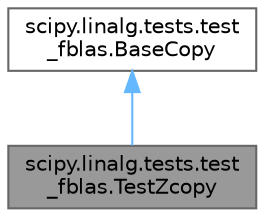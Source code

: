 digraph "scipy.linalg.tests.test_fblas.TestZcopy"
{
 // LATEX_PDF_SIZE
  bgcolor="transparent";
  edge [fontname=Helvetica,fontsize=10,labelfontname=Helvetica,labelfontsize=10];
  node [fontname=Helvetica,fontsize=10,shape=box,height=0.2,width=0.4];
  Node1 [id="Node000001",label="scipy.linalg.tests.test\l_fblas.TestZcopy",height=0.2,width=0.4,color="gray40", fillcolor="grey60", style="filled", fontcolor="black",tooltip=" "];
  Node2 -> Node1 [id="edge1_Node000001_Node000002",dir="back",color="steelblue1",style="solid",tooltip=" "];
  Node2 [id="Node000002",label="scipy.linalg.tests.test\l_fblas.BaseCopy",height=0.2,width=0.4,color="gray40", fillcolor="white", style="filled",URL="$d6/d33/classscipy_1_1linalg_1_1tests_1_1test__fblas_1_1BaseCopy.html",tooltip=" "];
}

